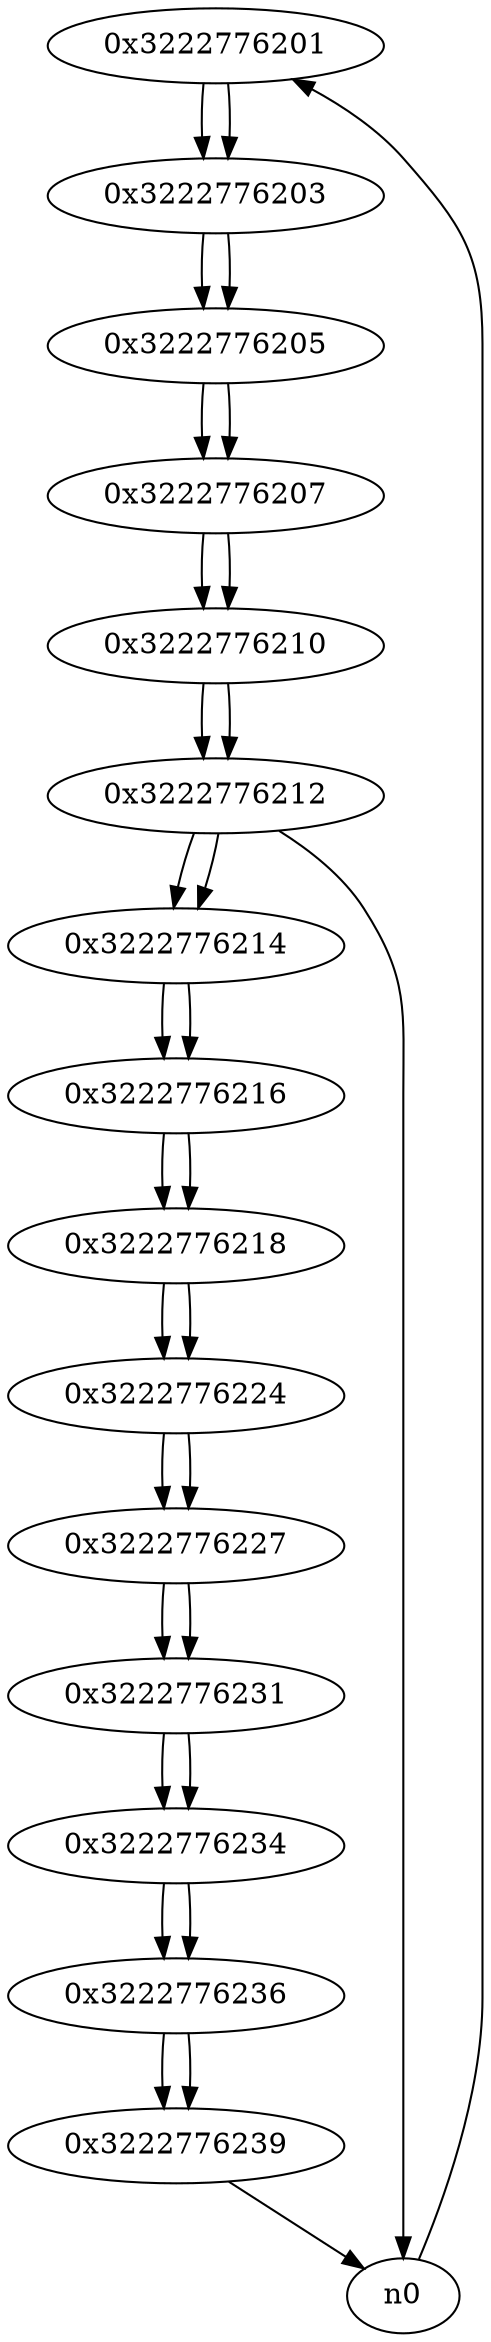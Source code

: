 digraph G{
/* nodes */
  n1 [label="0x3222776201"]
  n2 [label="0x3222776203"]
  n3 [label="0x3222776205"]
  n4 [label="0x3222776207"]
  n5 [label="0x3222776210"]
  n6 [label="0x3222776212"]
  n7 [label="0x3222776214"]
  n8 [label="0x3222776216"]
  n9 [label="0x3222776218"]
  n10 [label="0x3222776224"]
  n11 [label="0x3222776227"]
  n12 [label="0x3222776231"]
  n13 [label="0x3222776234"]
  n14 [label="0x3222776236"]
  n15 [label="0x3222776239"]
/* edges */
n1 -> n2;
n0 -> n1;
n2 -> n3;
n1 -> n2;
n3 -> n4;
n2 -> n3;
n4 -> n5;
n3 -> n4;
n5 -> n6;
n4 -> n5;
n6 -> n7;
n6 -> n0;
n5 -> n6;
n7 -> n8;
n6 -> n7;
n8 -> n9;
n7 -> n8;
n9 -> n10;
n8 -> n9;
n10 -> n11;
n9 -> n10;
n11 -> n12;
n10 -> n11;
n12 -> n13;
n11 -> n12;
n13 -> n14;
n12 -> n13;
n14 -> n15;
n13 -> n14;
n15 -> n0;
n14 -> n15;
}
